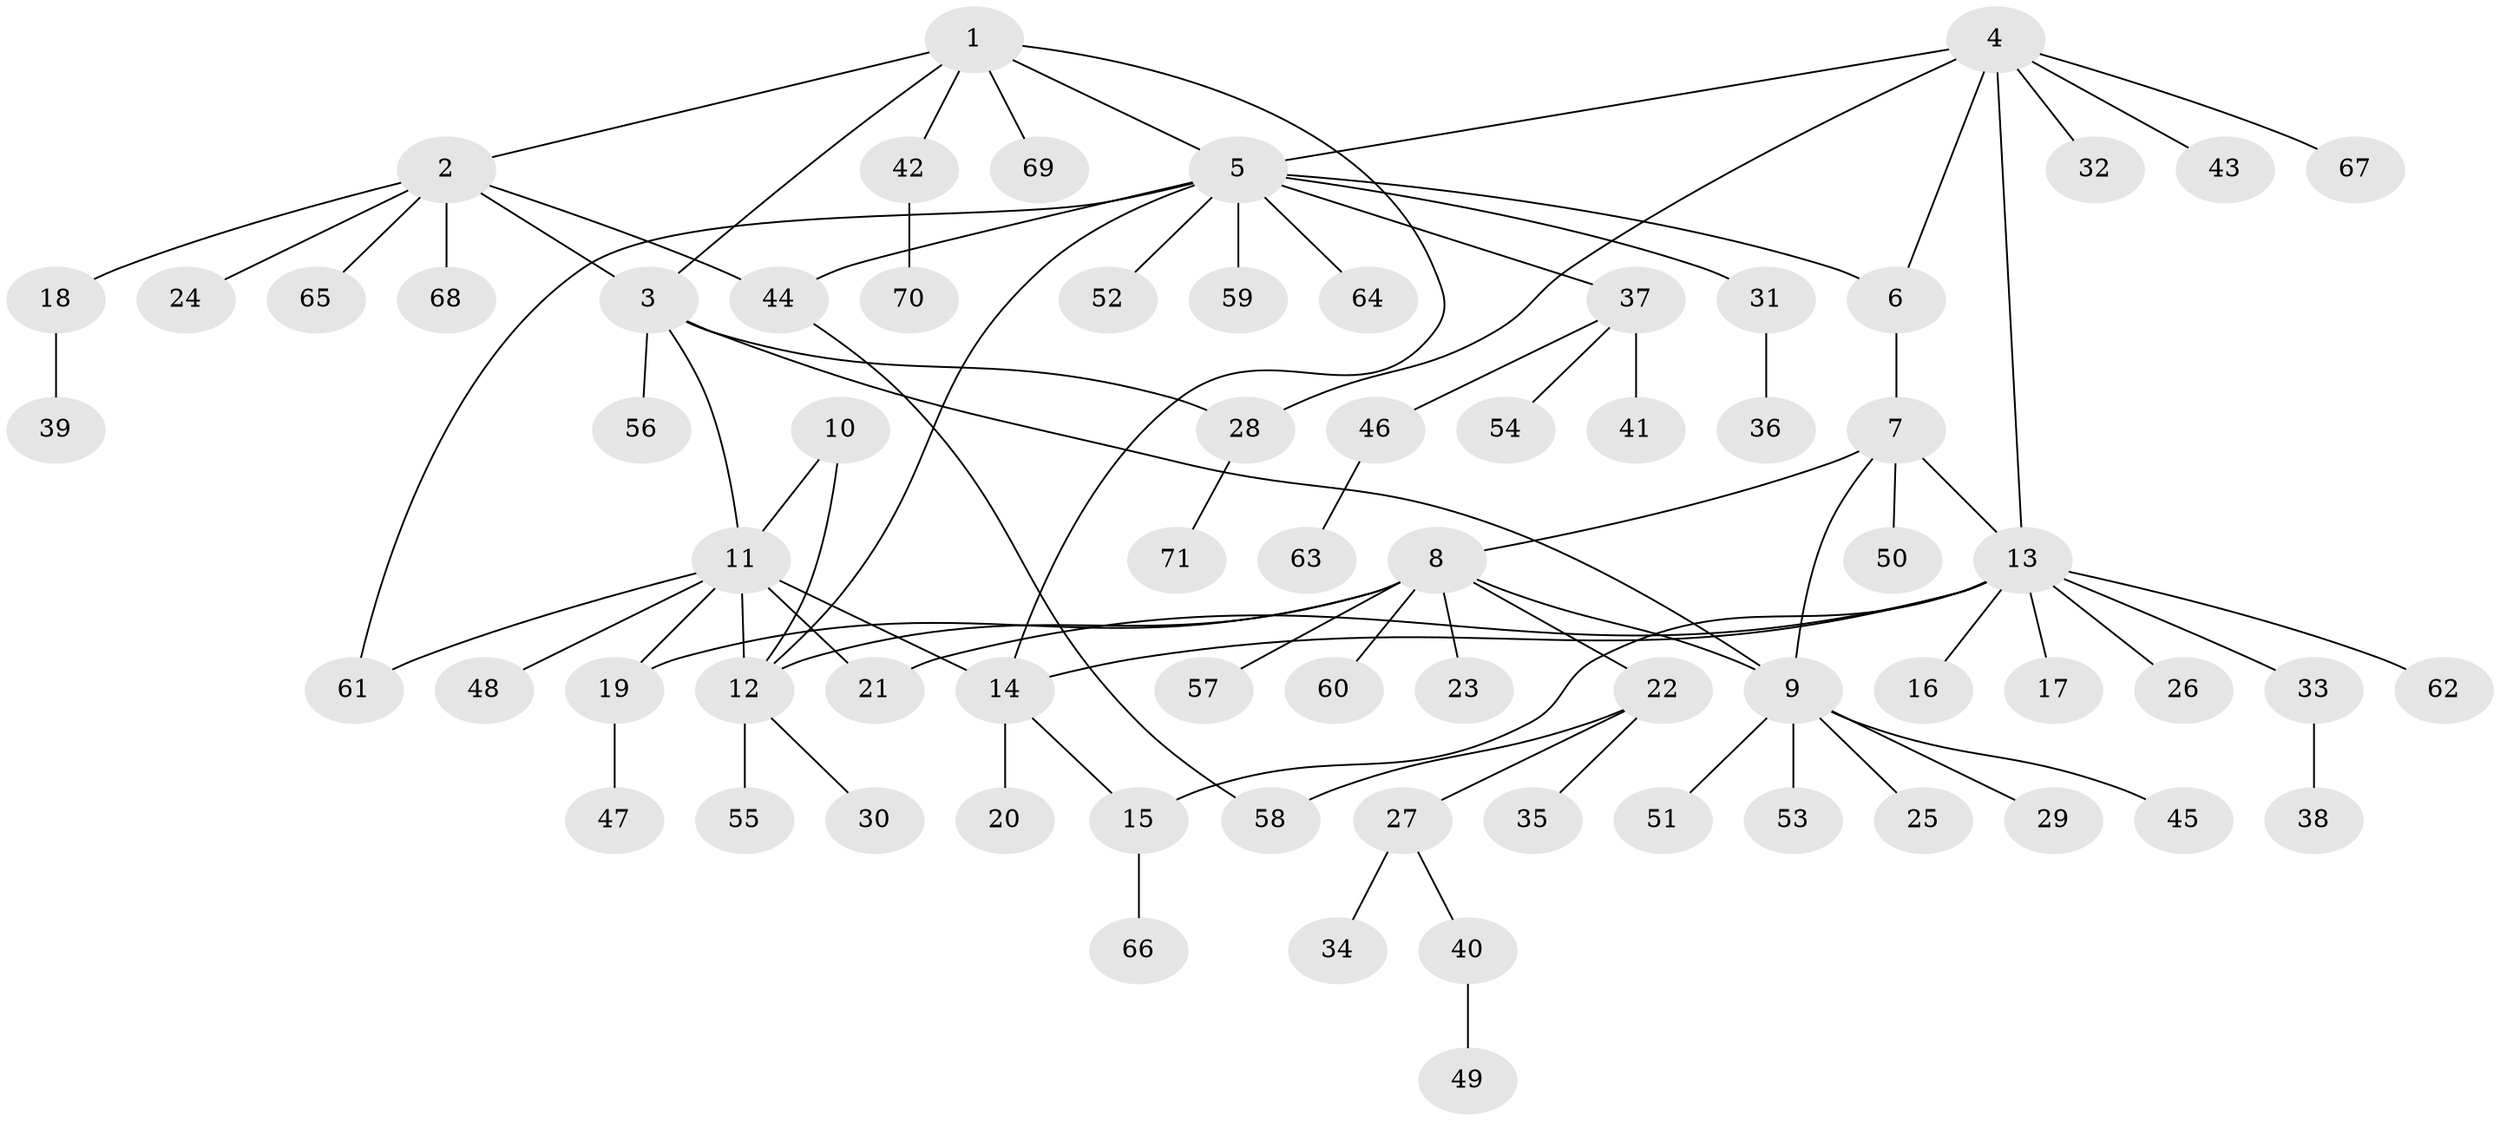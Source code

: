 // Generated by graph-tools (version 1.1) at 2025/37/03/09/25 02:37:14]
// undirected, 71 vertices, 87 edges
graph export_dot {
graph [start="1"]
  node [color=gray90,style=filled];
  1;
  2;
  3;
  4;
  5;
  6;
  7;
  8;
  9;
  10;
  11;
  12;
  13;
  14;
  15;
  16;
  17;
  18;
  19;
  20;
  21;
  22;
  23;
  24;
  25;
  26;
  27;
  28;
  29;
  30;
  31;
  32;
  33;
  34;
  35;
  36;
  37;
  38;
  39;
  40;
  41;
  42;
  43;
  44;
  45;
  46;
  47;
  48;
  49;
  50;
  51;
  52;
  53;
  54;
  55;
  56;
  57;
  58;
  59;
  60;
  61;
  62;
  63;
  64;
  65;
  66;
  67;
  68;
  69;
  70;
  71;
  1 -- 2;
  1 -- 3;
  1 -- 5;
  1 -- 14;
  1 -- 42;
  1 -- 69;
  2 -- 3;
  2 -- 18;
  2 -- 24;
  2 -- 44;
  2 -- 65;
  2 -- 68;
  3 -- 9;
  3 -- 11;
  3 -- 28;
  3 -- 56;
  4 -- 5;
  4 -- 6;
  4 -- 13;
  4 -- 28;
  4 -- 32;
  4 -- 43;
  4 -- 67;
  5 -- 6;
  5 -- 12;
  5 -- 31;
  5 -- 37;
  5 -- 44;
  5 -- 52;
  5 -- 59;
  5 -- 61;
  5 -- 64;
  6 -- 7;
  7 -- 8;
  7 -- 9;
  7 -- 13;
  7 -- 50;
  8 -- 9;
  8 -- 12;
  8 -- 19;
  8 -- 22;
  8 -- 23;
  8 -- 57;
  8 -- 60;
  9 -- 25;
  9 -- 29;
  9 -- 45;
  9 -- 51;
  9 -- 53;
  10 -- 11;
  10 -- 12;
  11 -- 12;
  11 -- 14;
  11 -- 19;
  11 -- 21;
  11 -- 48;
  11 -- 61;
  12 -- 30;
  12 -- 55;
  13 -- 14;
  13 -- 15;
  13 -- 16;
  13 -- 17;
  13 -- 21;
  13 -- 26;
  13 -- 33;
  13 -- 62;
  14 -- 15;
  14 -- 20;
  15 -- 66;
  18 -- 39;
  19 -- 47;
  22 -- 27;
  22 -- 35;
  22 -- 58;
  27 -- 34;
  27 -- 40;
  28 -- 71;
  31 -- 36;
  33 -- 38;
  37 -- 41;
  37 -- 46;
  37 -- 54;
  40 -- 49;
  42 -- 70;
  44 -- 58;
  46 -- 63;
}
